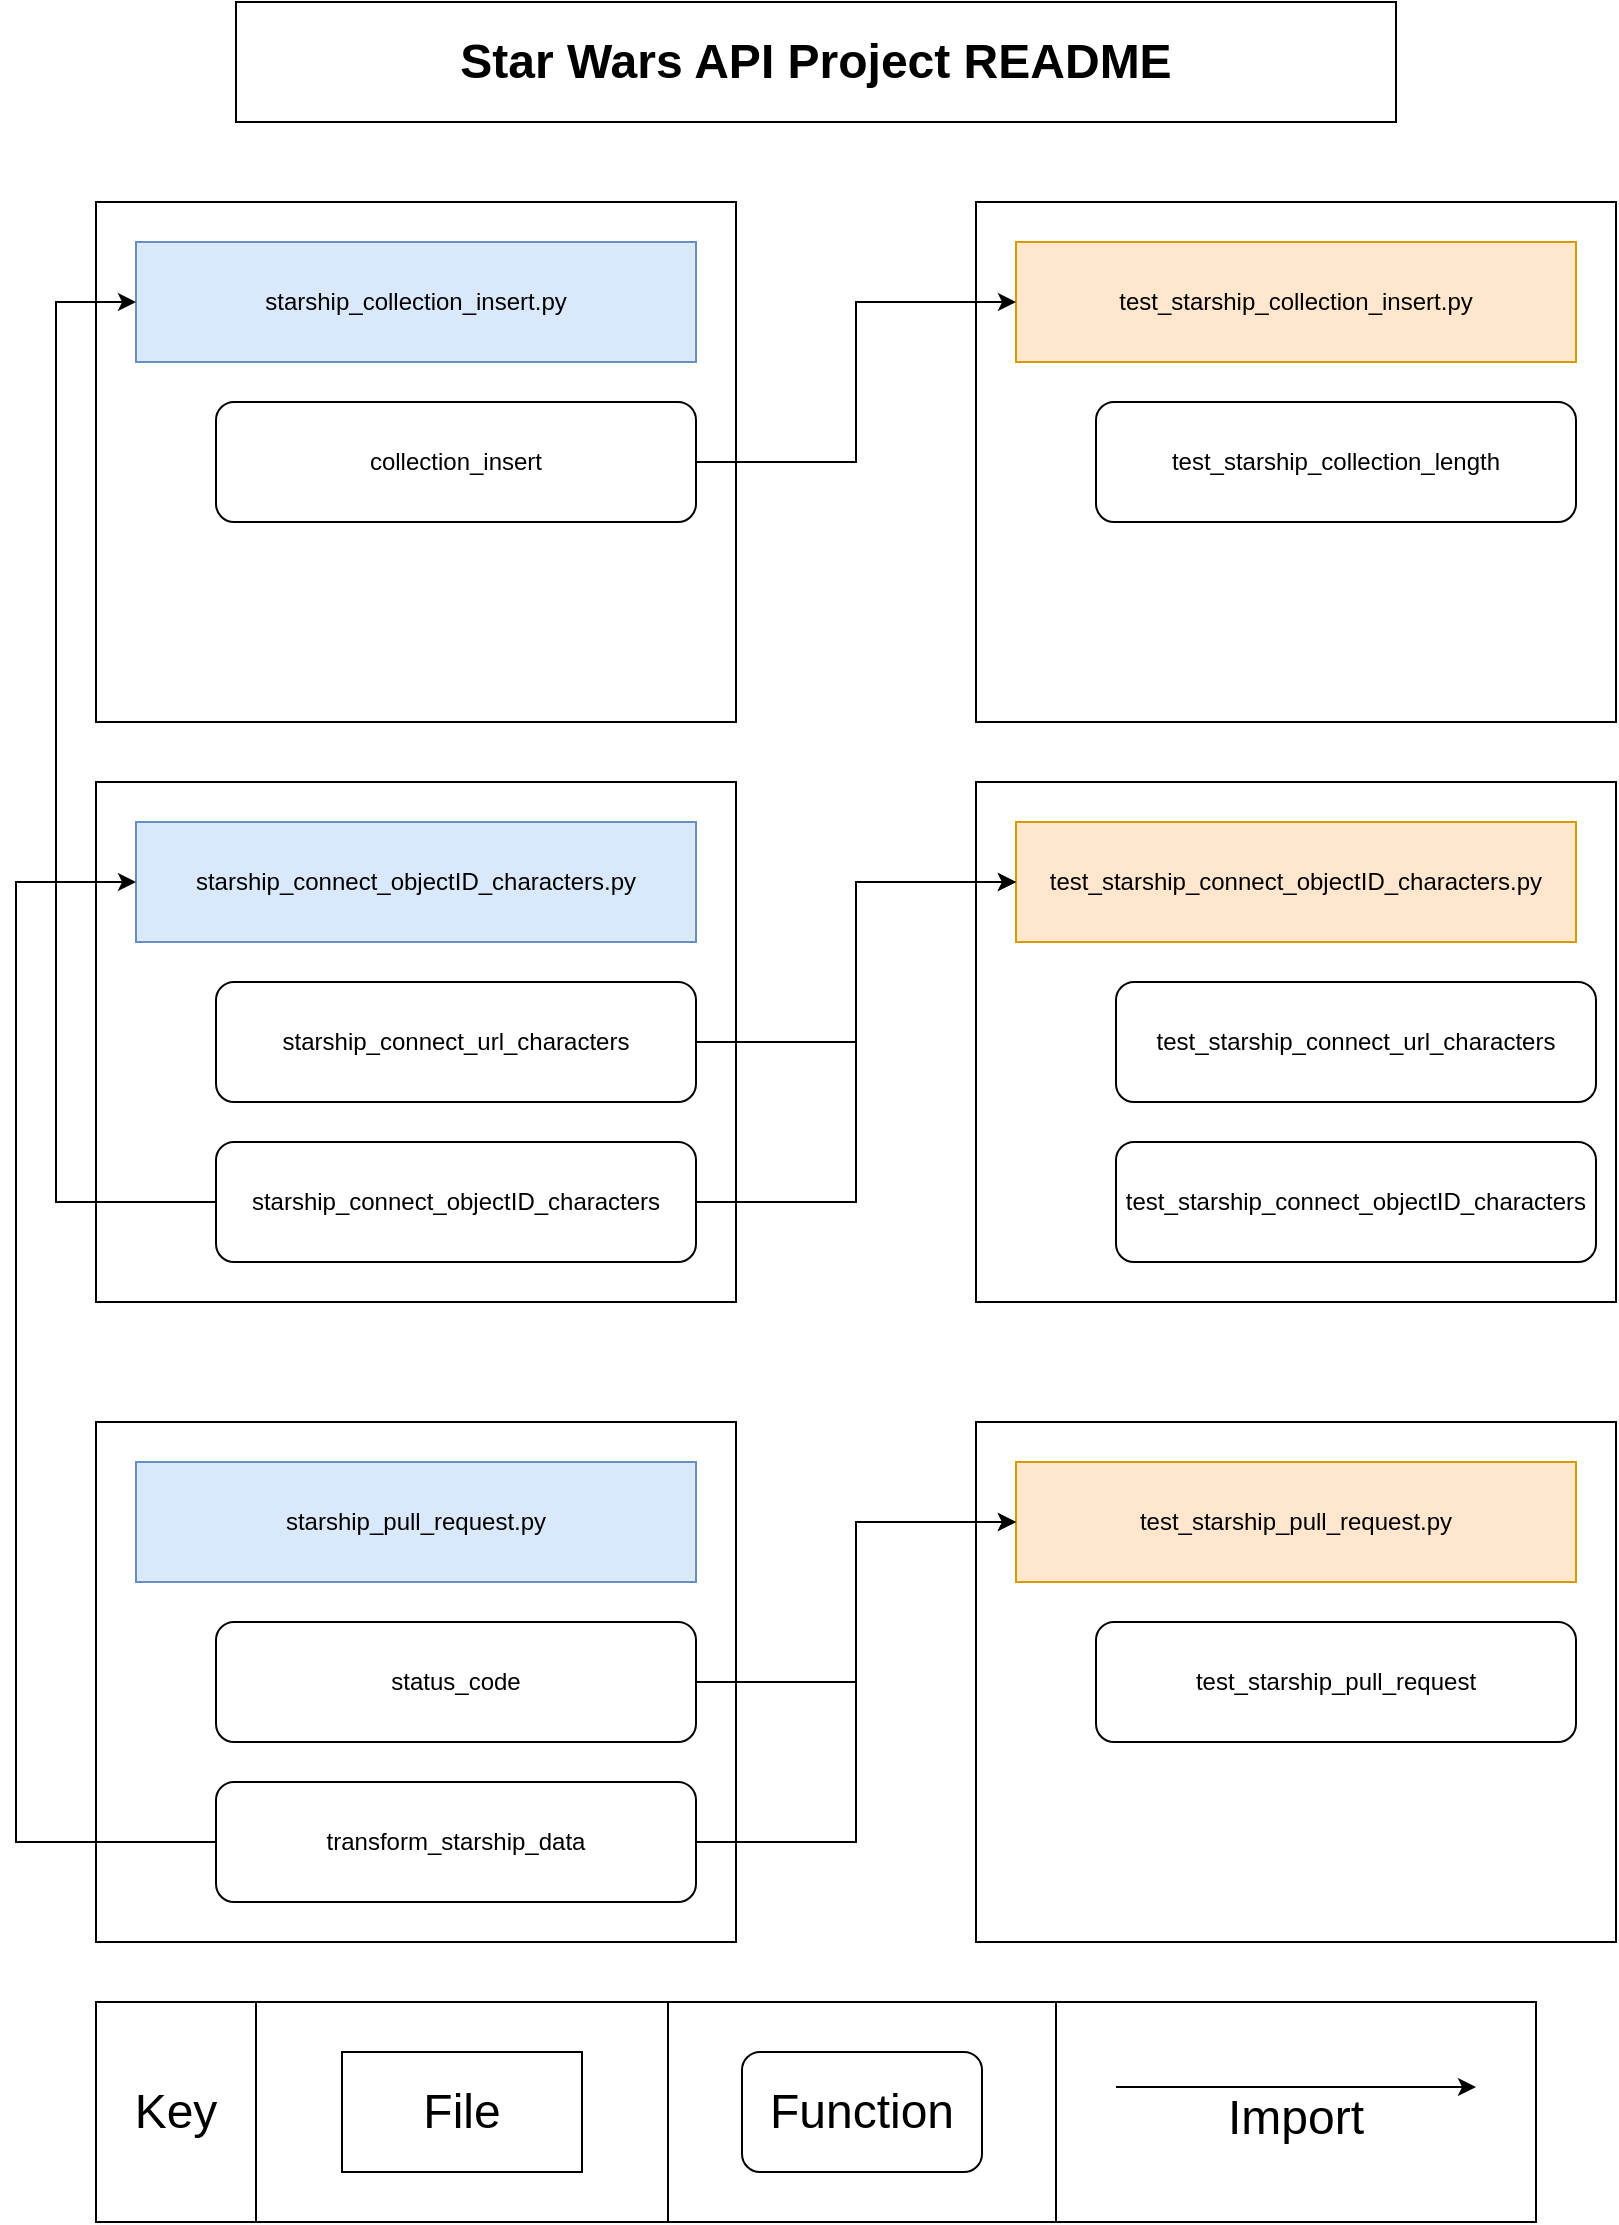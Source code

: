 <mxfile version="13.4.5" type="device"><diagram id="lSUSkHklh_mH7-zXH-si" name="Page-1"><mxGraphModel dx="1086" dy="926" grid="0" gridSize="10" guides="1" tooltips="1" connect="1" arrows="1" fold="1" page="1" pageScale="1" pageWidth="827" pageHeight="1169" math="0" shadow="0"><root><mxCell id="0"/><mxCell id="1" parent="0"/><mxCell id="7TZ77Y3zmbaW7VHbjm2A-51" value="" style="rounded=0;whiteSpace=wrap;html=1;fontSize=24;" parent="1" vertex="1"><mxGeometry x="54" y="1030" width="720" height="110" as="geometry"/></mxCell><mxCell id="7TZ77Y3zmbaW7VHbjm2A-54" value="" style="rounded=0;whiteSpace=wrap;html=1;fontSize=24;" parent="1" vertex="1"><mxGeometry x="340" y="1030" width="194" height="110" as="geometry"/></mxCell><mxCell id="7TZ77Y3zmbaW7VHbjm2A-53" value="" style="rounded=0;whiteSpace=wrap;html=1;fontSize=24;" parent="1" vertex="1"><mxGeometry x="134" y="1030" width="206" height="110" as="geometry"/></mxCell><mxCell id="7TZ77Y3zmbaW7VHbjm2A-52" value="" style="rounded=0;whiteSpace=wrap;html=1;fontSize=24;" parent="1" vertex="1"><mxGeometry x="534" y="1030" width="240" height="110" as="geometry"/></mxCell><mxCell id="7TZ77Y3zmbaW7VHbjm2A-28" value="" style="rounded=0;whiteSpace=wrap;html=1;" parent="1" vertex="1"><mxGeometry x="494" y="740" width="320" height="260" as="geometry"/></mxCell><mxCell id="7TZ77Y3zmbaW7VHbjm2A-27" value="" style="rounded=0;whiteSpace=wrap;html=1;" parent="1" vertex="1"><mxGeometry x="494" y="420" width="320" height="260" as="geometry"/></mxCell><mxCell id="7TZ77Y3zmbaW7VHbjm2A-26" value="" style="rounded=0;whiteSpace=wrap;html=1;" parent="1" vertex="1"><mxGeometry x="494" y="130" width="320" height="260" as="geometry"/></mxCell><mxCell id="7TZ77Y3zmbaW7VHbjm2A-25" value="" style="rounded=0;whiteSpace=wrap;html=1;" parent="1" vertex="1"><mxGeometry x="54" y="130" width="320" height="260" as="geometry"/></mxCell><mxCell id="7TZ77Y3zmbaW7VHbjm2A-24" value="" style="rounded=0;whiteSpace=wrap;html=1;" parent="1" vertex="1"><mxGeometry x="54" y="740" width="320" height="260" as="geometry"/></mxCell><mxCell id="7TZ77Y3zmbaW7VHbjm2A-23" value="" style="rounded=0;whiteSpace=wrap;html=1;" parent="1" vertex="1"><mxGeometry x="54" y="420" width="320" height="260" as="geometry"/></mxCell><mxCell id="7TZ77Y3zmbaW7VHbjm2A-1" value="starship_collection_insert.py" style="rounded=0;whiteSpace=wrap;html=1;fillColor=#dae8fc;strokeColor=#6c8ebf;" parent="1" vertex="1"><mxGeometry x="74" y="150" width="280" height="60" as="geometry"/></mxCell><mxCell id="7TZ77Y3zmbaW7VHbjm2A-2" value="starship_connect_objectID_characters.py" style="rounded=0;whiteSpace=wrap;html=1;fillColor=#dae8fc;strokeColor=#6c8ebf;" parent="1" vertex="1"><mxGeometry x="74" y="440" width="280" height="60" as="geometry"/></mxCell><mxCell id="7TZ77Y3zmbaW7VHbjm2A-3" value="starship_pull_request.py" style="rounded=0;whiteSpace=wrap;html=1;fillColor=#dae8fc;strokeColor=#6c8ebf;" parent="1" vertex="1"><mxGeometry x="74" y="760" width="280" height="60" as="geometry"/></mxCell><mxCell id="7TZ77Y3zmbaW7VHbjm2A-4" value="test_starship_collection_insert.py" style="rounded=0;whiteSpace=wrap;html=1;fillColor=#ffe6cc;strokeColor=#d79b00;" parent="1" vertex="1"><mxGeometry x="514" y="150" width="280" height="60" as="geometry"/></mxCell><mxCell id="7TZ77Y3zmbaW7VHbjm2A-8" value="test_starship_connect_objectID_characters.py" style="rounded=0;whiteSpace=wrap;html=1;fillColor=#ffe6cc;strokeColor=#d79b00;" parent="1" vertex="1"><mxGeometry x="514" y="440" width="280" height="60" as="geometry"/></mxCell><mxCell id="7TZ77Y3zmbaW7VHbjm2A-9" value="test_starship_pull_request.py" style="rounded=0;whiteSpace=wrap;html=1;fillColor=#ffe6cc;strokeColor=#d79b00;" parent="1" vertex="1"><mxGeometry x="514" y="760" width="280" height="60" as="geometry"/></mxCell><mxCell id="7TZ77Y3zmbaW7VHbjm2A-32" style="edgeStyle=orthogonalEdgeStyle;rounded=0;orthogonalLoop=1;jettySize=auto;html=1;entryX=0;entryY=0.5;entryDx=0;entryDy=0;" parent="1" source="7TZ77Y3zmbaW7VHbjm2A-11" target="7TZ77Y3zmbaW7VHbjm2A-4" edge="1"><mxGeometry relative="1" as="geometry"/></mxCell><mxCell id="7TZ77Y3zmbaW7VHbjm2A-11" value="collection_insert" style="rounded=1;whiteSpace=wrap;html=1;" parent="1" vertex="1"><mxGeometry x="114" y="230" width="240" height="60" as="geometry"/></mxCell><mxCell id="7TZ77Y3zmbaW7VHbjm2A-33" style="edgeStyle=orthogonalEdgeStyle;rounded=0;orthogonalLoop=1;jettySize=auto;html=1;entryX=0;entryY=0.5;entryDx=0;entryDy=0;" parent="1" source="7TZ77Y3zmbaW7VHbjm2A-12" target="7TZ77Y3zmbaW7VHbjm2A-8" edge="1"><mxGeometry relative="1" as="geometry"/></mxCell><mxCell id="7TZ77Y3zmbaW7VHbjm2A-12" value="starship_connect_url_characters" style="rounded=1;whiteSpace=wrap;html=1;" parent="1" vertex="1"><mxGeometry x="114" y="520" width="240" height="60" as="geometry"/></mxCell><mxCell id="7TZ77Y3zmbaW7VHbjm2A-29" style="edgeStyle=orthogonalEdgeStyle;rounded=0;orthogonalLoop=1;jettySize=auto;html=1;entryX=0;entryY=0.5;entryDx=0;entryDy=0;" parent="1" source="7TZ77Y3zmbaW7VHbjm2A-13" target="7TZ77Y3zmbaW7VHbjm2A-1" edge="1"><mxGeometry relative="1" as="geometry"><Array as="points"><mxPoint x="34" y="630"/><mxPoint x="34" y="180"/></Array></mxGeometry></mxCell><mxCell id="7TZ77Y3zmbaW7VHbjm2A-34" style="edgeStyle=orthogonalEdgeStyle;rounded=0;orthogonalLoop=1;jettySize=auto;html=1;entryX=0;entryY=0.5;entryDx=0;entryDy=0;" parent="1" source="7TZ77Y3zmbaW7VHbjm2A-13" target="7TZ77Y3zmbaW7VHbjm2A-8" edge="1"><mxGeometry relative="1" as="geometry"/></mxCell><mxCell id="7TZ77Y3zmbaW7VHbjm2A-13" value="starship_connect_objectID_characters" style="rounded=1;whiteSpace=wrap;html=1;" parent="1" vertex="1"><mxGeometry x="114" y="600" width="240" height="60" as="geometry"/></mxCell><mxCell id="7TZ77Y3zmbaW7VHbjm2A-35" style="edgeStyle=orthogonalEdgeStyle;rounded=0;orthogonalLoop=1;jettySize=auto;html=1;entryX=0;entryY=0.5;entryDx=0;entryDy=0;" parent="1" source="7TZ77Y3zmbaW7VHbjm2A-14" target="7TZ77Y3zmbaW7VHbjm2A-9" edge="1"><mxGeometry relative="1" as="geometry"/></mxCell><mxCell id="7TZ77Y3zmbaW7VHbjm2A-14" value="status_code" style="rounded=1;whiteSpace=wrap;html=1;" parent="1" vertex="1"><mxGeometry x="114" y="840" width="240" height="60" as="geometry"/></mxCell><mxCell id="7TZ77Y3zmbaW7VHbjm2A-31" style="edgeStyle=orthogonalEdgeStyle;rounded=0;orthogonalLoop=1;jettySize=auto;html=1;entryX=0;entryY=0.5;entryDx=0;entryDy=0;" parent="1" source="7TZ77Y3zmbaW7VHbjm2A-15" target="7TZ77Y3zmbaW7VHbjm2A-2" edge="1"><mxGeometry relative="1" as="geometry"><Array as="points"><mxPoint x="14" y="950"/><mxPoint x="14" y="470"/></Array></mxGeometry></mxCell><mxCell id="7TZ77Y3zmbaW7VHbjm2A-36" style="edgeStyle=orthogonalEdgeStyle;rounded=0;orthogonalLoop=1;jettySize=auto;html=1;entryX=0;entryY=0.5;entryDx=0;entryDy=0;" parent="1" source="7TZ77Y3zmbaW7VHbjm2A-15" target="7TZ77Y3zmbaW7VHbjm2A-9" edge="1"><mxGeometry relative="1" as="geometry"/></mxCell><mxCell id="7TZ77Y3zmbaW7VHbjm2A-15" value="transform_starship_data" style="rounded=1;whiteSpace=wrap;html=1;" parent="1" vertex="1"><mxGeometry x="114" y="920" width="240" height="60" as="geometry"/></mxCell><mxCell id="7TZ77Y3zmbaW7VHbjm2A-16" value="test_starship_collection_length" style="rounded=1;whiteSpace=wrap;html=1;" parent="1" vertex="1"><mxGeometry x="554" y="230" width="240" height="60" as="geometry"/></mxCell><mxCell id="7TZ77Y3zmbaW7VHbjm2A-17" value="test_starship_connect_url_characters" style="rounded=1;whiteSpace=wrap;html=1;" parent="1" vertex="1"><mxGeometry x="564" y="520" width="240" height="60" as="geometry"/></mxCell><mxCell id="7TZ77Y3zmbaW7VHbjm2A-18" value="test_starship_connect_objectID_characters" style="rounded=1;whiteSpace=wrap;html=1;" parent="1" vertex="1"><mxGeometry x="564" y="600" width="240" height="60" as="geometry"/></mxCell><mxCell id="7TZ77Y3zmbaW7VHbjm2A-19" value="test_starship_pull_request" style="rounded=1;whiteSpace=wrap;html=1;" parent="1" vertex="1"><mxGeometry x="554" y="840" width="240" height="60" as="geometry"/></mxCell><mxCell id="7TZ77Y3zmbaW7VHbjm2A-37" value="Star Wars API Project README" style="rounded=0;whiteSpace=wrap;html=1;fontStyle=1;fontSize=24;" parent="1" vertex="1"><mxGeometry x="124" y="30" width="580" height="60" as="geometry"/></mxCell><mxCell id="7TZ77Y3zmbaW7VHbjm2A-42" value="Key" style="rounded=0;whiteSpace=wrap;html=1;fontSize=24;" parent="1" vertex="1"><mxGeometry x="54" y="1030" width="80" height="110" as="geometry"/></mxCell><mxCell id="7TZ77Y3zmbaW7VHbjm2A-43" value="Function" style="rounded=1;whiteSpace=wrap;html=1;fontSize=24;" parent="1" vertex="1"><mxGeometry x="377" y="1055" width="120" height="60" as="geometry"/></mxCell><mxCell id="7TZ77Y3zmbaW7VHbjm2A-44" value="File" style="rounded=0;whiteSpace=wrap;html=1;fontSize=24;" parent="1" vertex="1"><mxGeometry x="177" y="1055" width="120" height="60" as="geometry"/></mxCell><mxCell id="7TZ77Y3zmbaW7VHbjm2A-45" style="edgeStyle=orthogonalEdgeStyle;rounded=0;orthogonalLoop=1;jettySize=auto;html=1;" parent="1" edge="1"><mxGeometry relative="1" as="geometry"><mxPoint x="564" y="1072.5" as="sourcePoint"/><mxPoint x="744" y="1072.5" as="targetPoint"/></mxGeometry></mxCell><mxCell id="7TZ77Y3zmbaW7VHbjm2A-50" value="Import" style="text;html=1;strokeColor=none;fillColor=none;align=center;verticalAlign=middle;whiteSpace=wrap;rounded=0;fontSize=24;" parent="1" vertex="1"><mxGeometry x="634" y="1077.5" width="40" height="20" as="geometry"/></mxCell></root></mxGraphModel></diagram></mxfile>